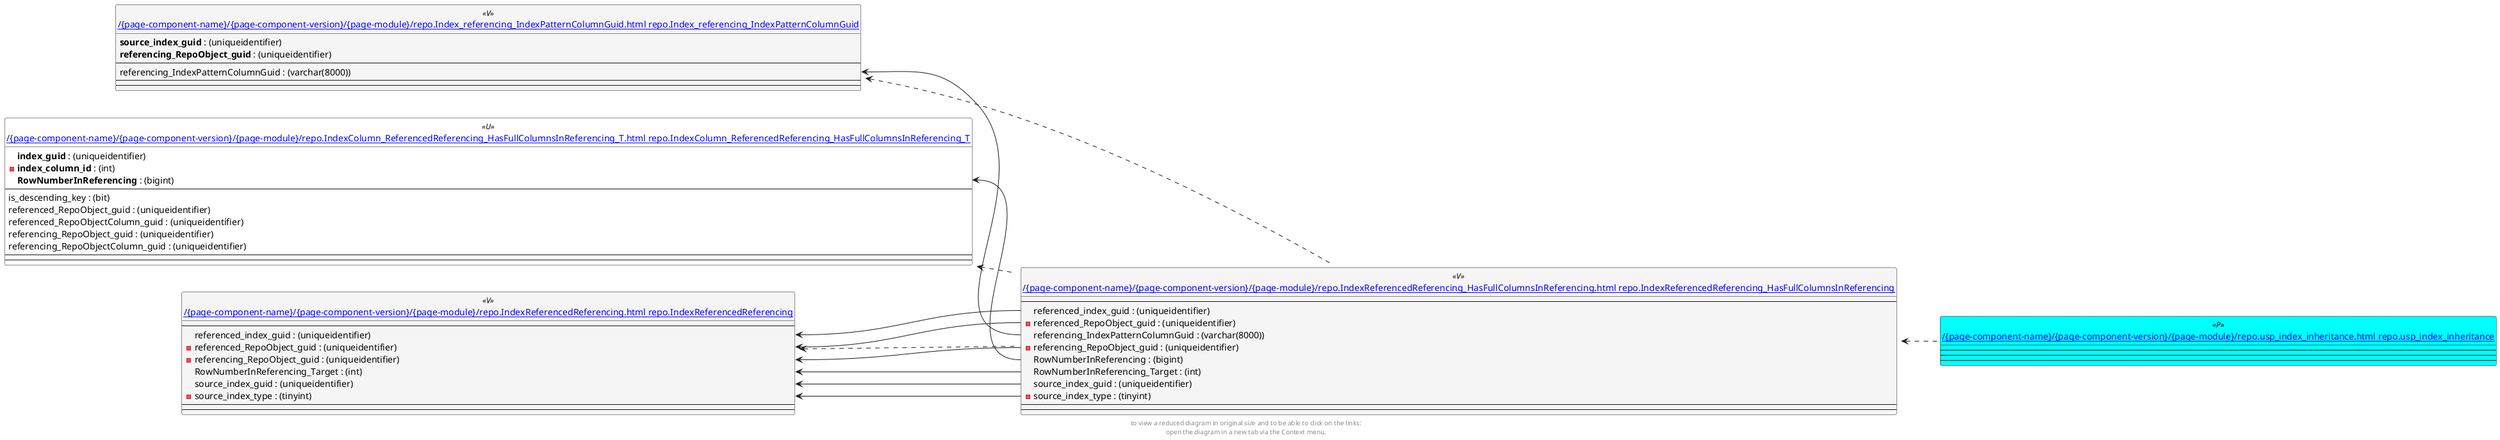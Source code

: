 @startuml
left to right direction
'top to bottom direction
hide circle
'avoide "." issues:
set namespaceSeparator none


skinparam class {
  BackgroundColor White
  BackgroundColor<<FN>> Yellow
  BackgroundColor<<FS>> Yellow
  BackgroundColor<<FT>> LightGray
  BackgroundColor<<IF>> Yellow
  BackgroundColor<<IS>> Yellow
  BackgroundColor<<P>> Aqua
  BackgroundColor<<PC>> Aqua
  BackgroundColor<<SN>> Yellow
  BackgroundColor<<SO>> SlateBlue
  BackgroundColor<<TF>> LightGray
  BackgroundColor<<TR>> Tomato
  BackgroundColor<<U>> White
  BackgroundColor<<V>> WhiteSmoke
  BackgroundColor<<X>> Aqua
}


entity "[[{site-url}/{page-component-name}/{page-component-version}/{page-module}/repo.Index_referencing_IndexPatternColumnGuid.html repo.Index_referencing_IndexPatternColumnGuid]]" as repo.Index_referencing_IndexPatternColumnGuid << V >> {
  **source_index_guid** : (uniqueidentifier)
  **referencing_RepoObject_guid** : (uniqueidentifier)
  --
  referencing_IndexPatternColumnGuid : (varchar(8000))
  --
  --
}

entity "[[{site-url}/{page-component-name}/{page-component-version}/{page-module}/repo.IndexColumn_ReferencedReferencing_HasFullColumnsInReferencing_T.html repo.IndexColumn_ReferencedReferencing_HasFullColumnsInReferencing_T]]" as repo.IndexColumn_ReferencedReferencing_HasFullColumnsInReferencing_T << U >> {
  **index_guid** : (uniqueidentifier)
  - **index_column_id** : (int)
  **RowNumberInReferencing** : (bigint)
  --
  is_descending_key : (bit)
  referenced_RepoObject_guid : (uniqueidentifier)
  referenced_RepoObjectColumn_guid : (uniqueidentifier)
  referencing_RepoObject_guid : (uniqueidentifier)
  referencing_RepoObjectColumn_guid : (uniqueidentifier)
  --
  --
}

entity "[[{site-url}/{page-component-name}/{page-component-version}/{page-module}/repo.IndexReferencedReferencing.html repo.IndexReferencedReferencing]]" as repo.IndexReferencedReferencing << V >> {
  --
  referenced_index_guid : (uniqueidentifier)
  - referenced_RepoObject_guid : (uniqueidentifier)
  - referencing_RepoObject_guid : (uniqueidentifier)
  RowNumberInReferencing_Target : (int)
  source_index_guid : (uniqueidentifier)
  - source_index_type : (tinyint)
  --
  --
}

entity "[[{site-url}/{page-component-name}/{page-component-version}/{page-module}/repo.IndexReferencedReferencing_HasFullColumnsInReferencing.html repo.IndexReferencedReferencing_HasFullColumnsInReferencing]]" as repo.IndexReferencedReferencing_HasFullColumnsInReferencing << V >> {
  --
  referenced_index_guid : (uniqueidentifier)
  - referenced_RepoObject_guid : (uniqueidentifier)
  referencing_IndexPatternColumnGuid : (varchar(8000))
  - referencing_RepoObject_guid : (uniqueidentifier)
  RowNumberInReferencing : (bigint)
  RowNumberInReferencing_Target : (int)
  source_index_guid : (uniqueidentifier)
  - source_index_type : (tinyint)
  --
  --
}

entity "[[{site-url}/{page-component-name}/{page-component-version}/{page-module}/repo.usp_index_inheritance.html repo.usp_index_inheritance]]" as repo.usp_index_inheritance << P >> {
  --
  --
  --
}

repo.Index_referencing_IndexPatternColumnGuid <.. repo.IndexReferencedReferencing_HasFullColumnsInReferencing
repo.IndexColumn_ReferencedReferencing_HasFullColumnsInReferencing_T <.. repo.IndexReferencedReferencing_HasFullColumnsInReferencing
repo.IndexReferencedReferencing <.. repo.IndexReferencedReferencing_HasFullColumnsInReferencing
repo.IndexReferencedReferencing_HasFullColumnsInReferencing <.. repo.usp_index_inheritance
repo.Index_referencing_IndexPatternColumnGuid::referencing_IndexPatternColumnGuid <-- repo.IndexReferencedReferencing_HasFullColumnsInReferencing::referencing_IndexPatternColumnGuid
repo.IndexColumn_ReferencedReferencing_HasFullColumnsInReferencing_T::RowNumberInReferencing <-- repo.IndexReferencedReferencing_HasFullColumnsInReferencing::RowNumberInReferencing
repo.IndexReferencedReferencing::referenced_index_guid <-- repo.IndexReferencedReferencing_HasFullColumnsInReferencing::referenced_index_guid
repo.IndexReferencedReferencing::referenced_RepoObject_guid <-- repo.IndexReferencedReferencing_HasFullColumnsInReferencing::referenced_RepoObject_guid
repo.IndexReferencedReferencing::referencing_RepoObject_guid <-- repo.IndexReferencedReferencing_HasFullColumnsInReferencing::referencing_RepoObject_guid
repo.IndexReferencedReferencing::RowNumberInReferencing_Target <-- repo.IndexReferencedReferencing_HasFullColumnsInReferencing::RowNumberInReferencing_Target
repo.IndexReferencedReferencing::source_index_guid <-- repo.IndexReferencedReferencing_HasFullColumnsInReferencing::source_index_guid
repo.IndexReferencedReferencing::source_index_type <-- repo.IndexReferencedReferencing_HasFullColumnsInReferencing::source_index_type
footer
to view a reduced diagram in original size and to be able to click on the links:
open the diagram in a new tab via the Context menu.
end footer

@enduml

